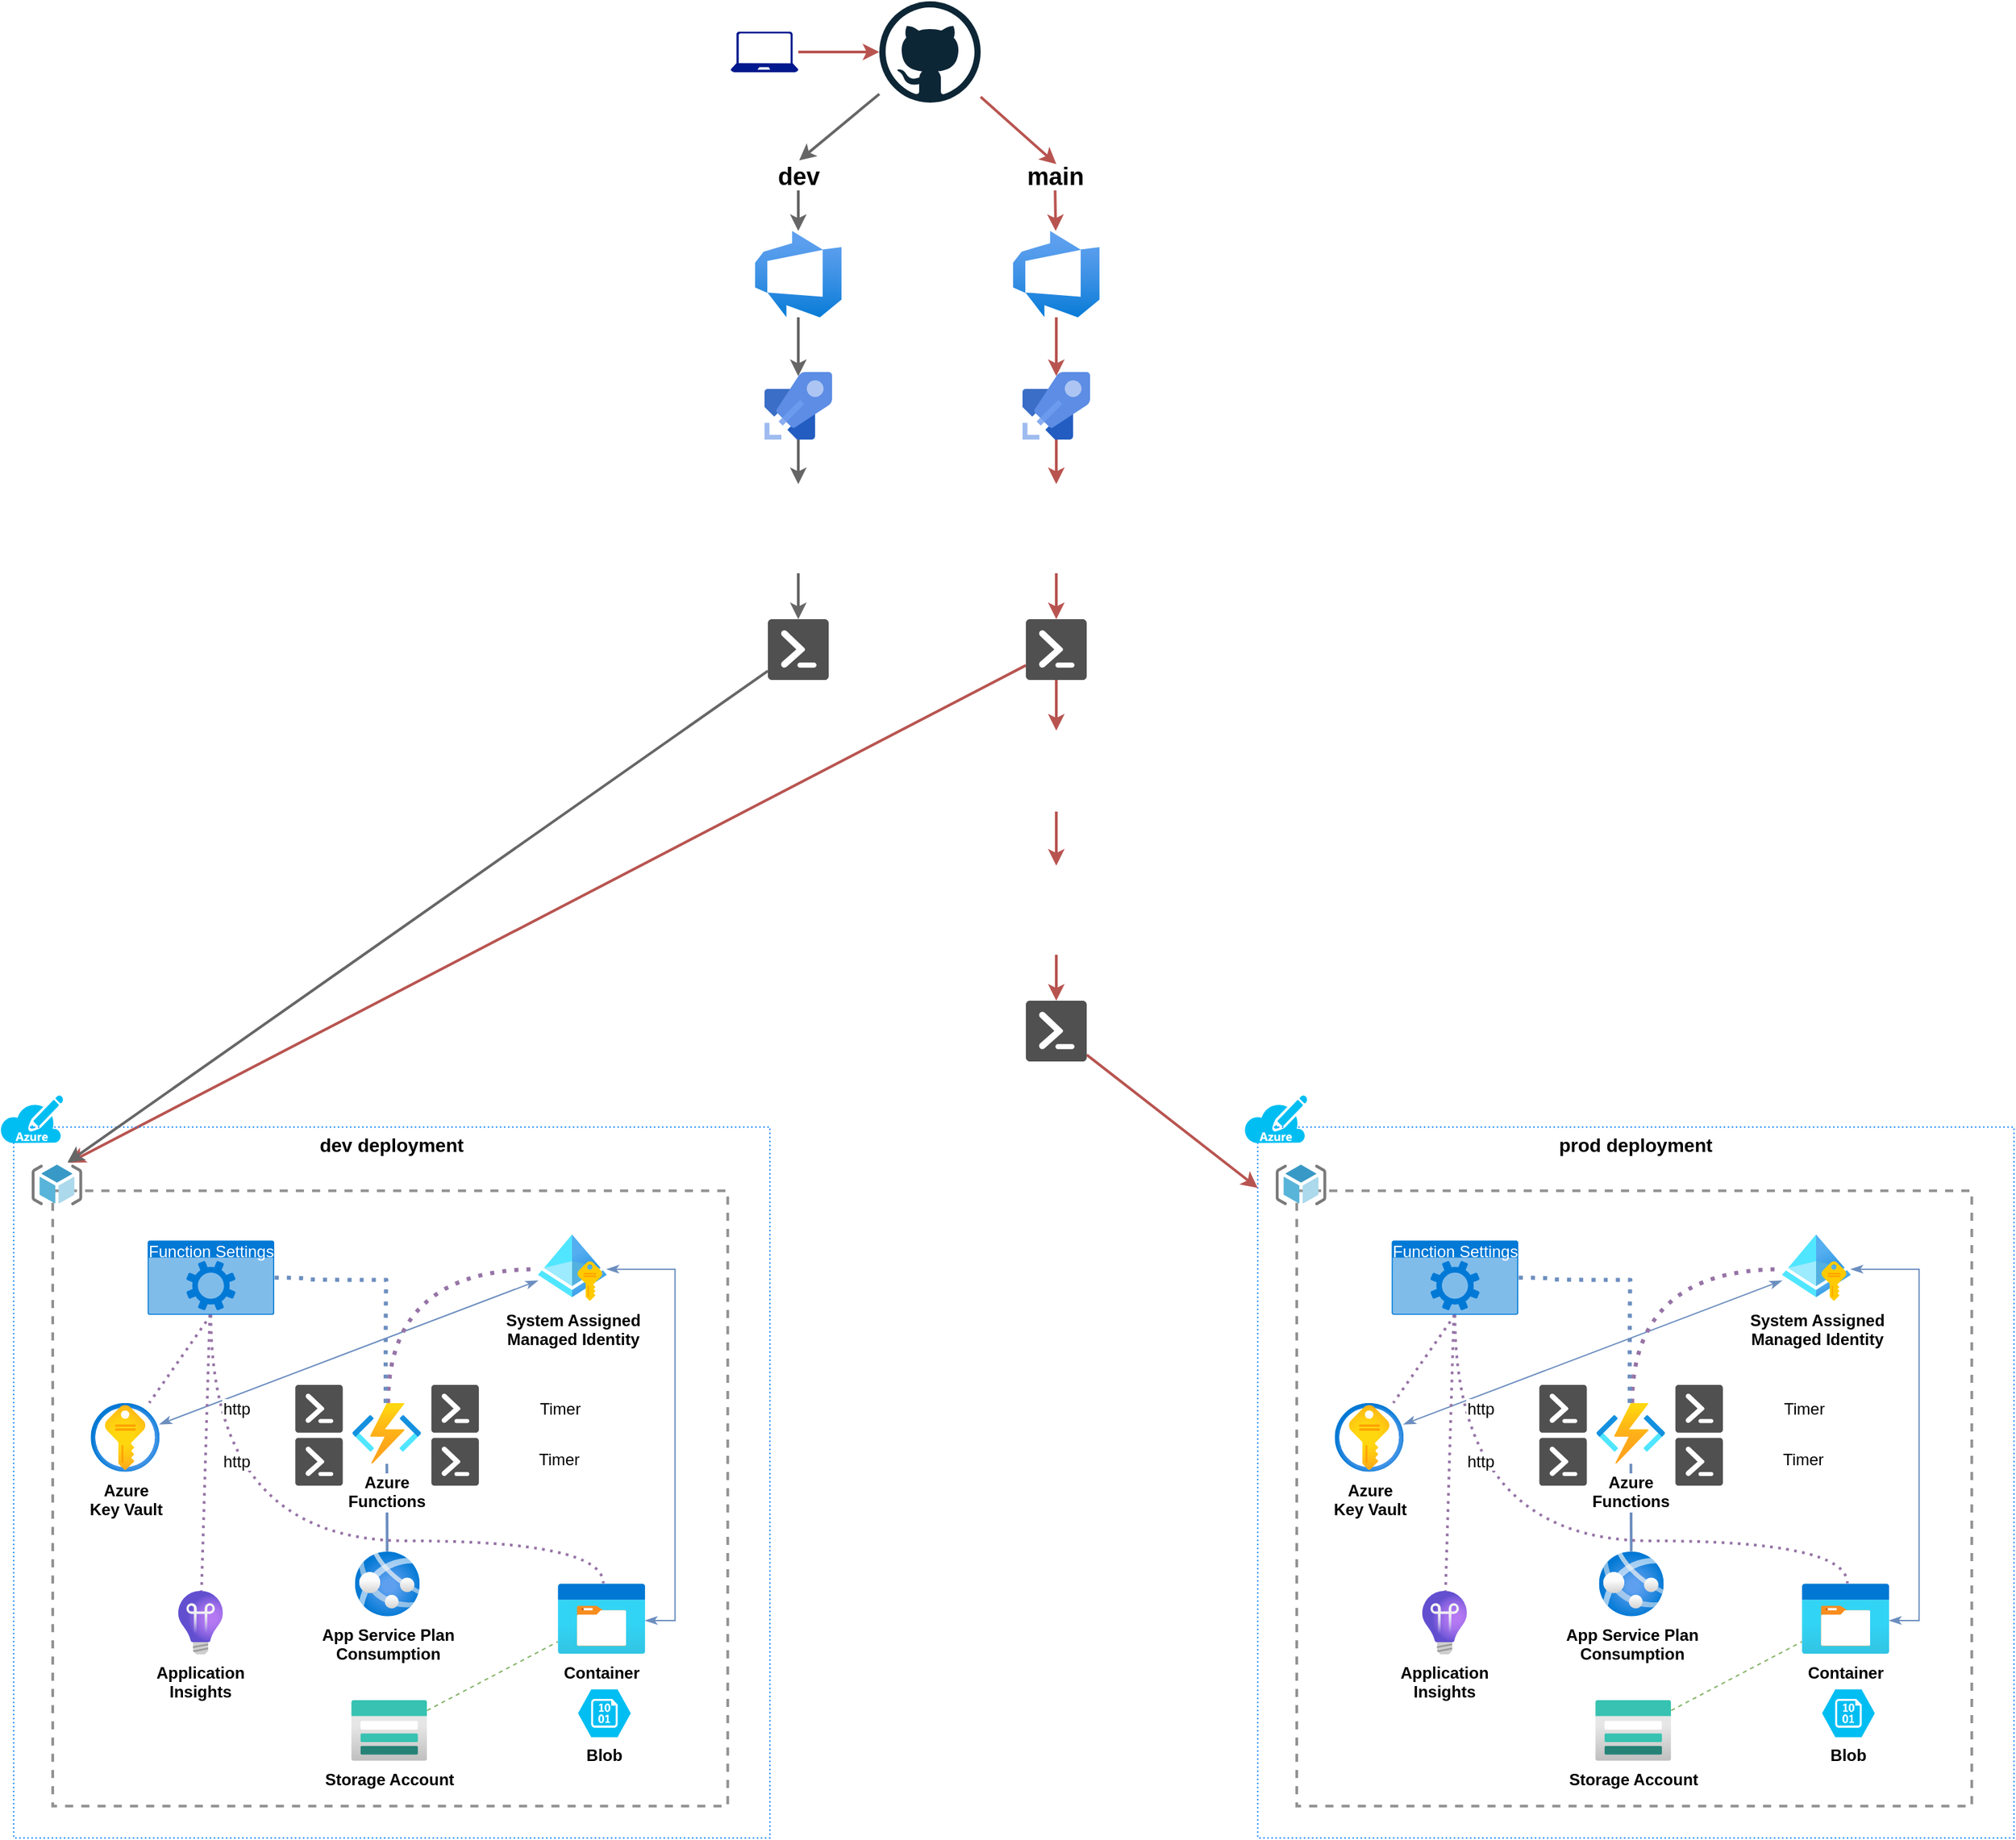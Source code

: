 <mxfile version="14.6.13" type="device"><diagram id="LKCEfBRiGaAHGFXSe2Ke" name="Page-1"><mxGraphModel dx="4200" dy="1670" grid="1" gridSize="10" guides="1" tooltips="1" connect="1" arrows="1" fold="1" page="1" pageScale="1" pageWidth="1100" pageHeight="850" math="0" shadow="0"><root><mxCell id="0"/><mxCell id="1" parent="0"/><mxCell id="ZPmYcvfiA_u7FBDZWpTV-30" style="edgeStyle=orthogonalEdgeStyle;rounded=0;orthogonalLoop=1;jettySize=auto;html=1;entryX=0.5;entryY=0.06;entryDx=0;entryDy=0;entryPerimeter=0;strokeWidth=2;fillColor=#f8cecc;strokeColor=#b85450;" edge="1" parent="1" source="ZPmYcvfiA_u7FBDZWpTV-31" target="ZPmYcvfiA_u7FBDZWpTV-37"><mxGeometry relative="1" as="geometry"/></mxCell><mxCell id="ZPmYcvfiA_u7FBDZWpTV-31" value="" style="aspect=fixed;html=1;points=[];align=center;image;fontSize=12;image=img/lib/azure2/devops/Azure_DevOps.svg;" vertex="1" parent="1"><mxGeometry x="619" y="210" width="64" height="64" as="geometry"/></mxCell><mxCell id="ZPmYcvfiA_u7FBDZWpTV-48" style="rounded=0;orthogonalLoop=1;jettySize=auto;html=1;entryX=0.517;entryY=0.028;entryDx=0;entryDy=0;entryPerimeter=0;strokeWidth=2;fillColor=#f8cecc;strokeColor=#b85450;" edge="1" parent="1" source="ZPmYcvfiA_u7FBDZWpTV-33" target="ZPmYcvfiA_u7FBDZWpTV-47"><mxGeometry relative="1" as="geometry"/></mxCell><mxCell id="ZPmYcvfiA_u7FBDZWpTV-49" style="rounded=0;orthogonalLoop=1;jettySize=auto;html=1;entryX=0.513;entryY=-0.11;entryDx=0;entryDy=0;entryPerimeter=0;strokeWidth=2;fillColor=#f5f5f5;strokeColor=#666666;" edge="1" parent="1" source="ZPmYcvfiA_u7FBDZWpTV-33" target="ZPmYcvfiA_u7FBDZWpTV-46"><mxGeometry relative="1" as="geometry"/></mxCell><mxCell id="ZPmYcvfiA_u7FBDZWpTV-33" value="" style="dashed=0;outlineConnect=0;html=1;align=center;labelPosition=center;verticalLabelPosition=bottom;verticalAlign=top;shape=mxgraph.weblogos.github" vertex="1" parent="1"><mxGeometry x="520" y="40" width="75" height="75" as="geometry"/></mxCell><mxCell id="ZPmYcvfiA_u7FBDZWpTV-34" style="edgeStyle=orthogonalEdgeStyle;rounded=0;orthogonalLoop=1;jettySize=auto;html=1;strokeWidth=2;fillColor=#f8cecc;strokeColor=#b85450;" edge="1" parent="1" source="ZPmYcvfiA_u7FBDZWpTV-35" target="ZPmYcvfiA_u7FBDZWpTV-33"><mxGeometry relative="1" as="geometry"/></mxCell><mxCell id="ZPmYcvfiA_u7FBDZWpTV-35" value="" style="aspect=fixed;pointerEvents=1;shadow=0;dashed=0;html=1;strokeColor=none;labelPosition=center;verticalLabelPosition=bottom;verticalAlign=top;align=center;fillColor=#00188D;shape=mxgraph.azure.laptop" vertex="1" parent="1"><mxGeometry x="410" y="62.5" width="50" height="30" as="geometry"/></mxCell><mxCell id="ZPmYcvfiA_u7FBDZWpTV-36" style="edgeStyle=orthogonalEdgeStyle;rounded=0;orthogonalLoop=1;jettySize=auto;html=1;entryX=0.5;entryY=0;entryDx=0;entryDy=0;strokeWidth=2;fillColor=#f8cecc;strokeColor=#b85450;" edge="1" parent="1" source="ZPmYcvfiA_u7FBDZWpTV-37" target="ZPmYcvfiA_u7FBDZWpTV-39"><mxGeometry relative="1" as="geometry"/></mxCell><mxCell id="ZPmYcvfiA_u7FBDZWpTV-37" value="" style="aspect=fixed;html=1;points=[];align=center;image;fontSize=12;image=img/lib/mscae/Azure_Pipelines.svg;" vertex="1" parent="1"><mxGeometry x="626" y="314.5" width="50" height="50" as="geometry"/></mxCell><mxCell id="ZPmYcvfiA_u7FBDZWpTV-38" style="edgeStyle=orthogonalEdgeStyle;rounded=0;orthogonalLoop=1;jettySize=auto;html=1;strokeWidth=2;fillColor=#f8cecc;strokeColor=#b85450;" edge="1" parent="1" source="ZPmYcvfiA_u7FBDZWpTV-39" target="ZPmYcvfiA_u7FBDZWpTV-42"><mxGeometry relative="1" as="geometry"/></mxCell><mxCell id="ZPmYcvfiA_u7FBDZWpTV-39" value="" style="shape=image;verticalLabelPosition=bottom;labelBackgroundColor=#ffffff;verticalAlign=top;aspect=fixed;imageAspect=0;image=https://woivre.com/assets/img/categories/bicep.png;" vertex="1" parent="1"><mxGeometry x="618" y="397.5" width="66" height="66" as="geometry"/></mxCell><mxCell id="ZPmYcvfiA_u7FBDZWpTV-40" value="" style="shape=image;verticalLabelPosition=bottom;labelBackgroundColor=#ffffff;verticalAlign=top;aspect=fixed;imageAspect=0;image=https://cd.foundation/wp-content/uploads/sites/78/2021/01/yaml.png;" vertex="1" parent="1"><mxGeometry x="684" y="309.5" width="60" height="60" as="geometry"/></mxCell><mxCell id="ZPmYcvfiA_u7FBDZWpTV-96" style="edgeStyle=none;rounded=0;orthogonalLoop=1;jettySize=auto;html=1;entryX=0.5;entryY=0;entryDx=0;entryDy=0;fontColor=#97D077;strokeWidth=2;fillColor=#f8cecc;strokeColor=#b85450;" edge="1" parent="1" source="ZPmYcvfiA_u7FBDZWpTV-42" target="ZPmYcvfiA_u7FBDZWpTV-95"><mxGeometry relative="1" as="geometry"/></mxCell><mxCell id="ZPmYcvfiA_u7FBDZWpTV-98" style="edgeStyle=none;rounded=0;orthogonalLoop=1;jettySize=auto;html=1;fontColor=#97D077;strokeWidth=2;fillColor=#f8cecc;strokeColor=#b85450;" edge="1" parent="1" source="ZPmYcvfiA_u7FBDZWpTV-42"><mxGeometry relative="1" as="geometry"><mxPoint x="-80" y="900" as="targetPoint"/></mxGeometry></mxCell><mxCell id="ZPmYcvfiA_u7FBDZWpTV-42" value="" style="pointerEvents=1;shadow=0;dashed=0;html=1;strokeColor=none;fillColor=#505050;labelPosition=center;verticalLabelPosition=bottom;verticalAlign=top;outlineConnect=0;align=center;shape=mxgraph.office.concepts.powershell;" vertex="1" parent="1"><mxGeometry x="628.5" y="497.5" width="45" height="45" as="geometry"/></mxCell><mxCell id="ZPmYcvfiA_u7FBDZWpTV-44" value="" style="group;fontStyle=1;fontSize=14;" vertex="1" connectable="0" parent="1"><mxGeometry x="-131" y="850" width="570" height="550" as="geometry"/></mxCell><mxCell id="ZPmYcvfiA_u7FBDZWpTV-1" value="" style="fontStyle=0;verticalAlign=top;align=center;spacingTop=-2;fillColor=none;rounded=0;whiteSpace=wrap;html=1;strokeColor=#919191;strokeWidth=2;dashed=1;container=1;collapsible=0;expand=0;recursiveResize=0;" vertex="1" parent="ZPmYcvfiA_u7FBDZWpTV-44"><mxGeometry x="39.041" y="70.714" width="499.726" height="455.714" as="geometry"/></mxCell><mxCell id="ZPmYcvfiA_u7FBDZWpTV-2" value="" style="aspect=fixed;html=1;points=[];align=center;image;fontSize=12;image=img/lib/mscae/ResourceGroup.svg;" vertex="1" parent="ZPmYcvfiA_u7FBDZWpTV-1"><mxGeometry x="-15.616" y="-19.25" width="37.483" height="29.986" as="geometry"/></mxCell><mxCell id="ZPmYcvfiA_u7FBDZWpTV-3" value="&lt;font size=&quot;1&quot;&gt;&lt;b style=&quot;font-size: 14px&quot;&gt;dev deployment&lt;/b&gt;&lt;/font&gt;" style="fontStyle=0;verticalAlign=top;align=center;spacingTop=-2;fillColor=none;rounded=0;whiteSpace=wrap;html=1;strokeWidth=1;container=1;collapsible=0;expand=0;recursiveResize=0;strokeColor=#007FFF;dashed=1;dashPattern=1 2;" vertex="1" parent="ZPmYcvfiA_u7FBDZWpTV-44"><mxGeometry x="10.151" y="23.571" width="559.849" height="526.429" as="geometry"/></mxCell><mxCell id="ZPmYcvfiA_u7FBDZWpTV-4" style="edgeStyle=none;rounded=0;orthogonalLoop=1;jettySize=auto;html=1;startArrow=none;startFill=0;endArrow=none;endFill=0;strokeWidth=1;dashed=1;fillColor=#d5e8d4;strokeColor=#82b366;" edge="1" parent="ZPmYcvfiA_u7FBDZWpTV-3" source="ZPmYcvfiA_u7FBDZWpTV-5" target="ZPmYcvfiA_u7FBDZWpTV-18"><mxGeometry relative="1" as="geometry"/></mxCell><mxCell id="ZPmYcvfiA_u7FBDZWpTV-5" value="&lt;b&gt;Storage Account&lt;/b&gt;" style="aspect=fixed;html=1;points=[];align=center;image;fontSize=12;image=img/lib/azure2/storage/Storage_Accounts.svg;" vertex="1" parent="ZPmYcvfiA_u7FBDZWpTV-3"><mxGeometry x="249.863" y="424.286" width="56.224" height="44.98" as="geometry"/></mxCell><mxCell id="ZPmYcvfiA_u7FBDZWpTV-6" style="rounded=0;orthogonalLoop=1;jettySize=auto;html=1;startArrow=classicThin;startFill=1;endArrow=classicThin;endFill=1;strokeWidth=1;fillColor=#dae8fc;strokeColor=#6c8ebf;" edge="1" parent="ZPmYcvfiA_u7FBDZWpTV-3" source="ZPmYcvfiA_u7FBDZWpTV-8" target="ZPmYcvfiA_u7FBDZWpTV-12"><mxGeometry relative="1" as="geometry"/></mxCell><mxCell id="ZPmYcvfiA_u7FBDZWpTV-7" style="edgeStyle=orthogonalEdgeStyle;rounded=0;orthogonalLoop=1;jettySize=auto;html=1;startArrow=classicThin;startFill=1;endArrow=classicThin;endFill=1;strokeWidth=1;fillColor=#dae8fc;strokeColor=#6c8ebf;" edge="1" parent="ZPmYcvfiA_u7FBDZWpTV-3" source="ZPmYcvfiA_u7FBDZWpTV-8" target="ZPmYcvfiA_u7FBDZWpTV-18"><mxGeometry relative="1" as="geometry"><Array as="points"><mxPoint x="489.575" y="105.286"/><mxPoint x="489.575" y="365.357"/></Array></mxGeometry></mxCell><mxCell id="ZPmYcvfiA_u7FBDZWpTV-8" value="&lt;div&gt;&lt;b&gt;System Assigned&lt;/b&gt;&lt;/div&gt;&lt;div&gt;&lt;b&gt;Managed Identity&lt;br&gt;&lt;/b&gt;&lt;/div&gt;" style="aspect=fixed;html=1;points=[];align=center;image;fontSize=12;image=img/lib/azure2/identity/Managed_Identities.svg;" vertex="1" parent="ZPmYcvfiA_u7FBDZWpTV-3"><mxGeometry x="388.068" y="78.571" width="50.977" height="50.977" as="geometry"/></mxCell><mxCell id="ZPmYcvfiA_u7FBDZWpTV-9" style="rounded=0;orthogonalLoop=1;jettySize=auto;html=1;startArrow=none;startFill=0;endArrow=none;endFill=0;strokeWidth=2;fillColor=#dae8fc;strokeColor=#6c8ebf;" edge="1" parent="ZPmYcvfiA_u7FBDZWpTV-3" source="ZPmYcvfiA_u7FBDZWpTV-10" target="ZPmYcvfiA_u7FBDZWpTV-11"><mxGeometry relative="1" as="geometry"/></mxCell><mxCell id="ZPmYcvfiA_u7FBDZWpTV-10" value="&lt;b&gt;App Service Plan&lt;br&gt;Consumption&lt;/b&gt;" style="aspect=fixed;html=1;points=[];align=center;image;fontSize=12;image=img/lib/azure2/compute/App_Services.svg;" vertex="1" parent="ZPmYcvfiA_u7FBDZWpTV-3"><mxGeometry x="252.596" y="314.286" width="47.978" height="47.978" as="geometry"/></mxCell><mxCell id="ZPmYcvfiA_u7FBDZWpTV-11" value="&lt;div&gt;&lt;b&gt;Azure&lt;/b&gt;&lt;/div&gt;&lt;div&gt;&lt;b&gt;Functions&lt;br&gt;&lt;/b&gt;&lt;/div&gt;" style="aspect=fixed;html=1;points=[];align=center;image;fontSize=12;image=img/lib/azure2/compute/Function_Apps.svg;" vertex="1" parent="ZPmYcvfiA_u7FBDZWpTV-3"><mxGeometry x="250.644" y="204.286" width="50.977" height="44.98" as="geometry"/></mxCell><mxCell id="ZPmYcvfiA_u7FBDZWpTV-12" value="&lt;div&gt;&lt;b&gt;Azure&lt;/b&gt;&lt;/div&gt;&lt;div&gt;&lt;b&gt;Key Vault&lt;br&gt;&lt;/b&gt;&lt;/div&gt;" style="aspect=fixed;html=1;points=[];align=center;image;fontSize=12;image=img/lib/azure2/security/Key_Vaults.svg;" vertex="1" parent="ZPmYcvfiA_u7FBDZWpTV-3"><mxGeometry x="57" y="204.286" width="50.977" height="50.977" as="geometry"/></mxCell><mxCell id="ZPmYcvfiA_u7FBDZWpTV-13" value="&lt;div&gt;&lt;b&gt;Application&lt;/b&gt;&lt;/div&gt;&lt;div&gt;&lt;b&gt;Insights&lt;/b&gt;&lt;/div&gt;" style="aspect=fixed;html=1;points=[];align=center;image;fontSize=12;image=img/lib/azure2/devops/Application_Insights.svg;" vertex="1" parent="ZPmYcvfiA_u7FBDZWpTV-3"><mxGeometry x="121.808" y="343.357" width="32.985" height="47.229" as="geometry"/></mxCell><mxCell id="ZPmYcvfiA_u7FBDZWpTV-14" style="rounded=0;orthogonalLoop=1;jettySize=auto;html=1;startArrow=none;startFill=0;endArrow=none;endFill=0;strokeWidth=2;fillColor=#e1d5e7;strokeColor=#9673a6;dashed=1;dashPattern=1 2;exitX=0.5;exitY=1;exitDx=0;exitDy=0;exitPerimeter=0;" edge="1" parent="ZPmYcvfiA_u7FBDZWpTV-3" source="ZPmYcvfiA_u7FBDZWpTV-17" target="ZPmYcvfiA_u7FBDZWpTV-12"><mxGeometry relative="1" as="geometry"/></mxCell><mxCell id="ZPmYcvfiA_u7FBDZWpTV-15" style="edgeStyle=none;rounded=0;orthogonalLoop=1;jettySize=auto;html=1;startArrow=none;startFill=0;endArrow=none;endFill=0;strokeWidth=2;fillColor=#e1d5e7;strokeColor=#9673a6;dashed=1;dashPattern=1 2;" edge="1" parent="ZPmYcvfiA_u7FBDZWpTV-3" source="ZPmYcvfiA_u7FBDZWpTV-17" target="ZPmYcvfiA_u7FBDZWpTV-13"><mxGeometry relative="1" as="geometry"/></mxCell><mxCell id="ZPmYcvfiA_u7FBDZWpTV-16" style="edgeStyle=orthogonalEdgeStyle;rounded=0;orthogonalLoop=1;jettySize=auto;html=1;dashed=1;dashPattern=1 2;startArrow=none;startFill=0;endArrow=none;endFill=0;strokeWidth=2;curved=1;fillColor=#e1d5e7;strokeColor=#9673a6;" edge="1" parent="ZPmYcvfiA_u7FBDZWpTV-3" source="ZPmYcvfiA_u7FBDZWpTV-17" target="ZPmYcvfiA_u7FBDZWpTV-18"><mxGeometry relative="1" as="geometry"><Array as="points"><mxPoint x="146.014" y="306.429"/><mxPoint x="436.479" y="306.429"/></Array></mxGeometry></mxCell><mxCell id="ZPmYcvfiA_u7FBDZWpTV-17" value="Function Settings" style="html=1;strokeColor=none;fillColor=#0079D6;labelPosition=center;verticalLabelPosition=middle;verticalAlign=top;align=center;fontSize=12;outlineConnect=0;spacingTop=-6;fontColor=#FFFFFF;shape=mxgraph.sitemap.settings;dashed=1;dashPattern=1 2;" vertex="1" parent="ZPmYcvfiA_u7FBDZWpTV-3"><mxGeometry x="99.164" y="84.071" width="93.699" height="55.0" as="geometry"/></mxCell><mxCell id="ZPmYcvfiA_u7FBDZWpTV-18" value="&lt;div&gt;&lt;b&gt;Container&lt;/b&gt;&lt;/div&gt;" style="aspect=fixed;html=1;points=[];align=center;image;fontSize=12;image=img/lib/azure2/general/Storage_Container.svg;" vertex="1" parent="ZPmYcvfiA_u7FBDZWpTV-3"><mxGeometry x="402.904" y="337.857" width="64.583" height="52.476" as="geometry"/></mxCell><mxCell id="ZPmYcvfiA_u7FBDZWpTV-19" value="" style="pointerEvents=1;shadow=0;dashed=0;html=1;strokeColor=none;fillColor=#505050;labelPosition=center;verticalLabelPosition=bottom;verticalAlign=top;outlineConnect=0;align=center;shape=mxgraph.office.concepts.powershell;" vertex="1" parent="ZPmYcvfiA_u7FBDZWpTV-3"><mxGeometry x="309.205" y="230.214" width="35.137" height="35.357" as="geometry"/></mxCell><mxCell id="ZPmYcvfiA_u7FBDZWpTV-20" value="" style="pointerEvents=1;shadow=0;dashed=0;html=1;strokeColor=none;fillColor=#505050;labelPosition=center;verticalLabelPosition=bottom;verticalAlign=top;outlineConnect=0;align=center;shape=mxgraph.office.concepts.powershell;" vertex="1" parent="ZPmYcvfiA_u7FBDZWpTV-3"><mxGeometry x="309.205" y="190.929" width="35.137" height="35.357" as="geometry"/></mxCell><mxCell id="ZPmYcvfiA_u7FBDZWpTV-21" value="" style="pointerEvents=1;shadow=0;dashed=0;html=1;strokeColor=none;fillColor=#505050;labelPosition=center;verticalLabelPosition=bottom;verticalAlign=top;outlineConnect=0;align=center;shape=mxgraph.office.concepts.powershell;" vertex="1" parent="ZPmYcvfiA_u7FBDZWpTV-3"><mxGeometry x="208.479" y="190.929" width="35.137" height="35.357" as="geometry"/></mxCell><mxCell id="ZPmYcvfiA_u7FBDZWpTV-22" value="" style="pointerEvents=1;shadow=0;dashed=0;html=1;strokeColor=none;fillColor=#505050;labelPosition=center;verticalLabelPosition=bottom;verticalAlign=top;outlineConnect=0;align=center;shape=mxgraph.office.concepts.powershell;" vertex="1" parent="ZPmYcvfiA_u7FBDZWpTV-3"><mxGeometry x="208.479" y="230.214" width="35.137" height="35.357" as="geometry"/></mxCell><mxCell id="ZPmYcvfiA_u7FBDZWpTV-23" value="http" style="shape=image;verticalLabelPosition=middle;labelBackgroundColor=#ffffff;verticalAlign=middle;aspect=fixed;imageAspect=0;image=https://gfsitev4prodstorage.blob.core.windows.net/media/2020/09/Azure_Functions.png;labelPosition=left;align=right;" vertex="1" parent="ZPmYcvfiA_u7FBDZWpTV-3"><mxGeometry x="177.247" y="196.429" width="22.865" height="22.865" as="geometry"/></mxCell><mxCell id="ZPmYcvfiA_u7FBDZWpTV-24" style="edgeStyle=orthogonalEdgeStyle;rounded=0;orthogonalLoop=1;jettySize=auto;html=1;strokeWidth=3;curved=1;fillColor=#e1d5e7;strokeColor=#9673a6;dashed=1;endArrow=none;endFill=0;startArrow=none;startFill=0;dashPattern=1 2;" edge="1" parent="ZPmYcvfiA_u7FBDZWpTV-3" source="ZPmYcvfiA_u7FBDZWpTV-11" target="ZPmYcvfiA_u7FBDZWpTV-8"><mxGeometry relative="1" as="geometry"><Array as="points"><mxPoint x="277.192" y="105.286"/></Array></mxGeometry></mxCell><mxCell id="ZPmYcvfiA_u7FBDZWpTV-25" style="edgeStyle=orthogonalEdgeStyle;rounded=0;orthogonalLoop=1;jettySize=auto;html=1;strokeWidth=3;curved=1;fillColor=#dae8fc;strokeColor=#6c8ebf;dashed=1;endArrow=none;endFill=0;startArrow=none;startFill=0;dashPattern=1 2;exitX=0.485;exitY=0;exitDx=0;exitDy=0;exitPerimeter=0;entryX=1;entryY=0.5;entryDx=0;entryDy=0;entryPerimeter=0;" edge="1" parent="ZPmYcvfiA_u7FBDZWpTV-3" source="ZPmYcvfiA_u7FBDZWpTV-11" target="ZPmYcvfiA_u7FBDZWpTV-17"><mxGeometry relative="1" as="geometry"><mxPoint x="285" y="212.143" as="sourcePoint"/><mxPoint x="395.877" y="113.143" as="targetPoint"/><Array as="points"><mxPoint x="276.411" y="113.143"/><mxPoint x="216.288" y="113.143"/><mxPoint x="216.288" y="113.929"/></Array></mxGeometry></mxCell><mxCell id="ZPmYcvfiA_u7FBDZWpTV-26" value="Timer" style="shape=image;verticalLabelPosition=middle;labelBackgroundColor=#ffffff;verticalAlign=middle;aspect=fixed;imageAspect=0;image=https://docs.microsoft.com/en-us/learn/achievements/execute-azure-function-with-triggers.svg;labelPosition=right;align=left;" vertex="1" parent="ZPmYcvfiA_u7FBDZWpTV-3"><mxGeometry x="356.836" y="192.5" width="30.736" height="30.736" as="geometry"/></mxCell><mxCell id="ZPmYcvfiA_u7FBDZWpTV-27" value="Timer" style="shape=image;verticalLabelPosition=middle;labelBackgroundColor=#ffffff;verticalAlign=middle;aspect=fixed;imageAspect=0;image=https://docs.microsoft.com/en-us/learn/achievements/execute-azure-function-with-triggers.svg;labelPosition=right;align=left;" vertex="1" parent="ZPmYcvfiA_u7FBDZWpTV-3"><mxGeometry x="356.055" y="230.214" width="30.736" height="30.736" as="geometry"/></mxCell><mxCell id="ZPmYcvfiA_u7FBDZWpTV-28" value="&lt;b&gt;Blob&lt;/b&gt;" style="verticalLabelPosition=bottom;html=1;verticalAlign=top;align=center;strokeColor=none;fillColor=#00BEF2;shape=mxgraph.azure.storage_blob;" vertex="1" parent="ZPmYcvfiA_u7FBDZWpTV-44"><mxGeometry x="427.945" y="440.0" width="39.041" height="35.357" as="geometry"/></mxCell><mxCell id="ZPmYcvfiA_u7FBDZWpTV-29" value="" style="verticalLabelPosition=bottom;html=1;verticalAlign=top;align=center;strokeColor=none;fillColor=#00BEF2;shape=mxgraph.azure.azure_subscription;" vertex="1" parent="ZPmYcvfiA_u7FBDZWpTV-44"><mxGeometry width="46.849" height="35.357" as="geometry"/></mxCell><mxCell id="ZPmYcvfiA_u7FBDZWpTV-43" value="http" style="shape=image;verticalLabelPosition=middle;labelBackgroundColor=#ffffff;verticalAlign=middle;aspect=fixed;imageAspect=0;image=https://gfsitev4prodstorage.blob.core.windows.net/media/2020/09/Azure_Functions.png;labelPosition=left;align=right;" vertex="1" parent="ZPmYcvfiA_u7FBDZWpTV-44"><mxGeometry x="187.397" y="259.286" width="22.865" height="22.865" as="geometry"/></mxCell><mxCell id="ZPmYcvfiA_u7FBDZWpTV-59" style="edgeStyle=none;rounded=0;orthogonalLoop=1;jettySize=auto;html=1;strokeWidth=2;fillColor=#f5f5f5;strokeColor=#666666;" edge="1" parent="1" source="ZPmYcvfiA_u7FBDZWpTV-46" target="ZPmYcvfiA_u7FBDZWpTV-51"><mxGeometry relative="1" as="geometry"/></mxCell><mxCell id="ZPmYcvfiA_u7FBDZWpTV-46" value="&lt;font size=&quot;1&quot;&gt;&lt;b style=&quot;font-size: 18px&quot;&gt;dev&lt;/b&gt;&lt;/font&gt;" style="text;html=1;align=center;verticalAlign=middle;resizable=0;points=[];autosize=1;strokeColor=none;" vertex="1" parent="1"><mxGeometry x="435" y="160" width="50" height="20" as="geometry"/></mxCell><mxCell id="ZPmYcvfiA_u7FBDZWpTV-100" style="edgeStyle=none;rounded=0;orthogonalLoop=1;jettySize=auto;html=1;fontColor=#97D077;strokeWidth=2;fillColor=#f8cecc;strokeColor=#b85450;" edge="1" parent="1" source="ZPmYcvfiA_u7FBDZWpTV-47" target="ZPmYcvfiA_u7FBDZWpTV-31"><mxGeometry relative="1" as="geometry"/></mxCell><mxCell id="ZPmYcvfiA_u7FBDZWpTV-47" value="&lt;font size=&quot;1&quot;&gt;&lt;b style=&quot;font-size: 18px&quot;&gt;main&lt;/b&gt;&lt;/font&gt;" style="text;html=1;align=center;verticalAlign=middle;resizable=0;points=[];autosize=1;strokeColor=none;" vertex="1" parent="1"><mxGeometry x="620" y="160" width="60" height="20" as="geometry"/></mxCell><mxCell id="ZPmYcvfiA_u7FBDZWpTV-50" style="edgeStyle=orthogonalEdgeStyle;rounded=0;orthogonalLoop=1;jettySize=auto;html=1;entryX=0.5;entryY=0.06;entryDx=0;entryDy=0;entryPerimeter=0;strokeWidth=2;fillColor=#f5f5f5;strokeColor=#666666;" edge="1" parent="1" source="ZPmYcvfiA_u7FBDZWpTV-51" target="ZPmYcvfiA_u7FBDZWpTV-53"><mxGeometry relative="1" as="geometry"/></mxCell><mxCell id="ZPmYcvfiA_u7FBDZWpTV-51" value="" style="aspect=fixed;html=1;points=[];align=center;image;fontSize=12;image=img/lib/azure2/devops/Azure_DevOps.svg;" vertex="1" parent="1"><mxGeometry x="428" y="210" width="64" height="64" as="geometry"/></mxCell><mxCell id="ZPmYcvfiA_u7FBDZWpTV-52" style="edgeStyle=orthogonalEdgeStyle;rounded=0;orthogonalLoop=1;jettySize=auto;html=1;entryX=0.5;entryY=0;entryDx=0;entryDy=0;strokeWidth=2;fillColor=#f5f5f5;strokeColor=#666666;" edge="1" parent="1" source="ZPmYcvfiA_u7FBDZWpTV-53" target="ZPmYcvfiA_u7FBDZWpTV-55"><mxGeometry relative="1" as="geometry"/></mxCell><mxCell id="ZPmYcvfiA_u7FBDZWpTV-53" value="" style="aspect=fixed;html=1;points=[];align=center;image;fontSize=12;image=img/lib/mscae/Azure_Pipelines.svg;" vertex="1" parent="1"><mxGeometry x="435" y="314.5" width="50" height="50" as="geometry"/></mxCell><mxCell id="ZPmYcvfiA_u7FBDZWpTV-54" style="edgeStyle=orthogonalEdgeStyle;rounded=0;orthogonalLoop=1;jettySize=auto;html=1;strokeWidth=2;fillColor=#f5f5f5;strokeColor=#666666;" edge="1" parent="1" source="ZPmYcvfiA_u7FBDZWpTV-55" target="ZPmYcvfiA_u7FBDZWpTV-57"><mxGeometry relative="1" as="geometry"/></mxCell><mxCell id="ZPmYcvfiA_u7FBDZWpTV-55" value="" style="shape=image;verticalLabelPosition=bottom;labelBackgroundColor=#ffffff;verticalAlign=top;aspect=fixed;imageAspect=0;image=https://woivre.com/assets/img/categories/bicep.png;" vertex="1" parent="1"><mxGeometry x="427" y="397.5" width="66" height="66" as="geometry"/></mxCell><mxCell id="ZPmYcvfiA_u7FBDZWpTV-56" value="" style="shape=image;verticalLabelPosition=bottom;labelBackgroundColor=#ffffff;verticalAlign=top;aspect=fixed;imageAspect=0;image=https://cd.foundation/wp-content/uploads/sites/78/2021/01/yaml.png;" vertex="1" parent="1"><mxGeometry x="493" y="309.5" width="60" height="60" as="geometry"/></mxCell><mxCell id="ZPmYcvfiA_u7FBDZWpTV-58" style="edgeStyle=none;rounded=0;orthogonalLoop=1;jettySize=auto;html=1;entryX=0.071;entryY=0.05;entryDx=0;entryDy=0;entryPerimeter=0;strokeWidth=2;fillColor=#f5f5f5;strokeColor=#666666;" edge="1" parent="1" source="ZPmYcvfiA_u7FBDZWpTV-57" target="ZPmYcvfiA_u7FBDZWpTV-3"><mxGeometry relative="1" as="geometry"/></mxCell><mxCell id="ZPmYcvfiA_u7FBDZWpTV-57" value="" style="pointerEvents=1;shadow=0;dashed=0;html=1;strokeColor=none;fillColor=#505050;labelPosition=center;verticalLabelPosition=bottom;verticalAlign=top;outlineConnect=0;align=center;shape=mxgraph.office.concepts.powershell;" vertex="1" parent="1"><mxGeometry x="437.5" y="497.5" width="45" height="45" as="geometry"/></mxCell><mxCell id="ZPmYcvfiA_u7FBDZWpTV-60" value="" style="group" vertex="1" connectable="0" parent="1"><mxGeometry x="790" y="850" width="570" height="550" as="geometry"/></mxCell><mxCell id="ZPmYcvfiA_u7FBDZWpTV-61" value="" style="fontStyle=0;verticalAlign=top;align=center;spacingTop=-2;fillColor=none;rounded=0;whiteSpace=wrap;html=1;strokeColor=#919191;strokeWidth=2;dashed=1;container=1;collapsible=0;expand=0;recursiveResize=0;" vertex="1" parent="ZPmYcvfiA_u7FBDZWpTV-60"><mxGeometry x="39.041" y="70.714" width="499.726" height="455.714" as="geometry"/></mxCell><mxCell id="ZPmYcvfiA_u7FBDZWpTV-62" value="" style="aspect=fixed;html=1;points=[];align=center;image;fontSize=12;image=img/lib/mscae/ResourceGroup.svg;" vertex="1" parent="ZPmYcvfiA_u7FBDZWpTV-61"><mxGeometry x="-15.616" y="-19.25" width="37.483" height="29.986" as="geometry"/></mxCell><mxCell id="ZPmYcvfiA_u7FBDZWpTV-63" value="&lt;font size=&quot;1&quot;&gt;&lt;b style=&quot;font-size: 14px&quot;&gt;prod deployment&lt;/b&gt;&lt;/font&gt;" style="fontStyle=0;verticalAlign=top;align=center;spacingTop=-2;fillColor=none;rounded=0;whiteSpace=wrap;html=1;strokeWidth=1;container=1;collapsible=0;expand=0;recursiveResize=0;strokeColor=#007FFF;dashed=1;dashPattern=1 2;" vertex="1" parent="ZPmYcvfiA_u7FBDZWpTV-60"><mxGeometry x="10.151" y="23.571" width="559.849" height="526.429" as="geometry"/></mxCell><mxCell id="ZPmYcvfiA_u7FBDZWpTV-64" style="edgeStyle=none;rounded=0;orthogonalLoop=1;jettySize=auto;html=1;startArrow=none;startFill=0;endArrow=none;endFill=0;strokeWidth=1;dashed=1;fillColor=#d5e8d4;strokeColor=#82b366;" edge="1" parent="ZPmYcvfiA_u7FBDZWpTV-63" source="ZPmYcvfiA_u7FBDZWpTV-65" target="ZPmYcvfiA_u7FBDZWpTV-78"><mxGeometry relative="1" as="geometry"/></mxCell><mxCell id="ZPmYcvfiA_u7FBDZWpTV-65" value="&lt;b&gt;Storage Account&lt;/b&gt;" style="aspect=fixed;html=1;points=[];align=center;image;fontSize=12;image=img/lib/azure2/storage/Storage_Accounts.svg;" vertex="1" parent="ZPmYcvfiA_u7FBDZWpTV-63"><mxGeometry x="249.863" y="424.286" width="56.224" height="44.98" as="geometry"/></mxCell><mxCell id="ZPmYcvfiA_u7FBDZWpTV-66" style="rounded=0;orthogonalLoop=1;jettySize=auto;html=1;startArrow=classicThin;startFill=1;endArrow=classicThin;endFill=1;strokeWidth=1;fillColor=#dae8fc;strokeColor=#6c8ebf;" edge="1" parent="ZPmYcvfiA_u7FBDZWpTV-63" source="ZPmYcvfiA_u7FBDZWpTV-68" target="ZPmYcvfiA_u7FBDZWpTV-72"><mxGeometry relative="1" as="geometry"/></mxCell><mxCell id="ZPmYcvfiA_u7FBDZWpTV-67" style="edgeStyle=orthogonalEdgeStyle;rounded=0;orthogonalLoop=1;jettySize=auto;html=1;startArrow=classicThin;startFill=1;endArrow=classicThin;endFill=1;strokeWidth=1;fillColor=#dae8fc;strokeColor=#6c8ebf;" edge="1" parent="ZPmYcvfiA_u7FBDZWpTV-63" source="ZPmYcvfiA_u7FBDZWpTV-68" target="ZPmYcvfiA_u7FBDZWpTV-78"><mxGeometry relative="1" as="geometry"><Array as="points"><mxPoint x="489.575" y="105.286"/><mxPoint x="489.575" y="365.357"/></Array></mxGeometry></mxCell><mxCell id="ZPmYcvfiA_u7FBDZWpTV-68" value="&lt;div&gt;&lt;b&gt;System Assigned&lt;/b&gt;&lt;/div&gt;&lt;div&gt;&lt;b&gt;Managed Identity&lt;br&gt;&lt;/b&gt;&lt;/div&gt;" style="aspect=fixed;html=1;points=[];align=center;image;fontSize=12;image=img/lib/azure2/identity/Managed_Identities.svg;" vertex="1" parent="ZPmYcvfiA_u7FBDZWpTV-63"><mxGeometry x="388.068" y="78.571" width="50.977" height="50.977" as="geometry"/></mxCell><mxCell id="ZPmYcvfiA_u7FBDZWpTV-69" style="rounded=0;orthogonalLoop=1;jettySize=auto;html=1;startArrow=none;startFill=0;endArrow=none;endFill=0;strokeWidth=2;fillColor=#dae8fc;strokeColor=#6c8ebf;" edge="1" parent="ZPmYcvfiA_u7FBDZWpTV-63" source="ZPmYcvfiA_u7FBDZWpTV-70" target="ZPmYcvfiA_u7FBDZWpTV-71"><mxGeometry relative="1" as="geometry"/></mxCell><mxCell id="ZPmYcvfiA_u7FBDZWpTV-70" value="&lt;b&gt;App Service Plan&lt;br&gt;Consumption&lt;/b&gt;" style="aspect=fixed;html=1;points=[];align=center;image;fontSize=12;image=img/lib/azure2/compute/App_Services.svg;" vertex="1" parent="ZPmYcvfiA_u7FBDZWpTV-63"><mxGeometry x="252.596" y="314.286" width="47.978" height="47.978" as="geometry"/></mxCell><mxCell id="ZPmYcvfiA_u7FBDZWpTV-71" value="&lt;div&gt;&lt;b&gt;Azure&lt;/b&gt;&lt;/div&gt;&lt;div&gt;&lt;b&gt;Functions&lt;br&gt;&lt;/b&gt;&lt;/div&gt;" style="aspect=fixed;html=1;points=[];align=center;image;fontSize=12;image=img/lib/azure2/compute/Function_Apps.svg;" vertex="1" parent="ZPmYcvfiA_u7FBDZWpTV-63"><mxGeometry x="250.644" y="204.286" width="50.977" height="44.98" as="geometry"/></mxCell><mxCell id="ZPmYcvfiA_u7FBDZWpTV-72" value="&lt;div&gt;&lt;b&gt;Azure&lt;/b&gt;&lt;/div&gt;&lt;div&gt;&lt;b&gt;Key Vault&lt;br&gt;&lt;/b&gt;&lt;/div&gt;" style="aspect=fixed;html=1;points=[];align=center;image;fontSize=12;image=img/lib/azure2/security/Key_Vaults.svg;" vertex="1" parent="ZPmYcvfiA_u7FBDZWpTV-63"><mxGeometry x="57" y="204.286" width="50.977" height="50.977" as="geometry"/></mxCell><mxCell id="ZPmYcvfiA_u7FBDZWpTV-73" value="&lt;div&gt;&lt;b&gt;Application&lt;/b&gt;&lt;/div&gt;&lt;div&gt;&lt;b&gt;Insights&lt;/b&gt;&lt;/div&gt;" style="aspect=fixed;html=1;points=[];align=center;image;fontSize=12;image=img/lib/azure2/devops/Application_Insights.svg;" vertex="1" parent="ZPmYcvfiA_u7FBDZWpTV-63"><mxGeometry x="121.808" y="343.357" width="32.985" height="47.229" as="geometry"/></mxCell><mxCell id="ZPmYcvfiA_u7FBDZWpTV-74" style="rounded=0;orthogonalLoop=1;jettySize=auto;html=1;startArrow=none;startFill=0;endArrow=none;endFill=0;strokeWidth=2;fillColor=#e1d5e7;strokeColor=#9673a6;dashed=1;dashPattern=1 2;exitX=0.5;exitY=1;exitDx=0;exitDy=0;exitPerimeter=0;" edge="1" parent="ZPmYcvfiA_u7FBDZWpTV-63" source="ZPmYcvfiA_u7FBDZWpTV-77" target="ZPmYcvfiA_u7FBDZWpTV-72"><mxGeometry relative="1" as="geometry"/></mxCell><mxCell id="ZPmYcvfiA_u7FBDZWpTV-75" style="edgeStyle=none;rounded=0;orthogonalLoop=1;jettySize=auto;html=1;startArrow=none;startFill=0;endArrow=none;endFill=0;strokeWidth=2;fillColor=#e1d5e7;strokeColor=#9673a6;dashed=1;dashPattern=1 2;" edge="1" parent="ZPmYcvfiA_u7FBDZWpTV-63" source="ZPmYcvfiA_u7FBDZWpTV-77" target="ZPmYcvfiA_u7FBDZWpTV-73"><mxGeometry relative="1" as="geometry"/></mxCell><mxCell id="ZPmYcvfiA_u7FBDZWpTV-76" style="edgeStyle=orthogonalEdgeStyle;rounded=0;orthogonalLoop=1;jettySize=auto;html=1;dashed=1;dashPattern=1 2;startArrow=none;startFill=0;endArrow=none;endFill=0;strokeWidth=2;curved=1;fillColor=#e1d5e7;strokeColor=#9673a6;" edge="1" parent="ZPmYcvfiA_u7FBDZWpTV-63" source="ZPmYcvfiA_u7FBDZWpTV-77" target="ZPmYcvfiA_u7FBDZWpTV-78"><mxGeometry relative="1" as="geometry"><Array as="points"><mxPoint x="146.014" y="306.429"/><mxPoint x="436.479" y="306.429"/></Array></mxGeometry></mxCell><mxCell id="ZPmYcvfiA_u7FBDZWpTV-77" value="Function Settings" style="html=1;strokeColor=none;fillColor=#0079D6;labelPosition=center;verticalLabelPosition=middle;verticalAlign=top;align=center;fontSize=12;outlineConnect=0;spacingTop=-6;fontColor=#FFFFFF;shape=mxgraph.sitemap.settings;dashed=1;dashPattern=1 2;" vertex="1" parent="ZPmYcvfiA_u7FBDZWpTV-63"><mxGeometry x="99.164" y="84.071" width="93.699" height="55.0" as="geometry"/></mxCell><mxCell id="ZPmYcvfiA_u7FBDZWpTV-78" value="&lt;div&gt;&lt;b&gt;Container&lt;/b&gt;&lt;/div&gt;" style="aspect=fixed;html=1;points=[];align=center;image;fontSize=12;image=img/lib/azure2/general/Storage_Container.svg;" vertex="1" parent="ZPmYcvfiA_u7FBDZWpTV-63"><mxGeometry x="402.904" y="337.857" width="64.583" height="52.476" as="geometry"/></mxCell><mxCell id="ZPmYcvfiA_u7FBDZWpTV-79" value="" style="pointerEvents=1;shadow=0;dashed=0;html=1;strokeColor=none;fillColor=#505050;labelPosition=center;verticalLabelPosition=bottom;verticalAlign=top;outlineConnect=0;align=center;shape=mxgraph.office.concepts.powershell;" vertex="1" parent="ZPmYcvfiA_u7FBDZWpTV-63"><mxGeometry x="309.205" y="230.214" width="35.137" height="35.357" as="geometry"/></mxCell><mxCell id="ZPmYcvfiA_u7FBDZWpTV-80" value="" style="pointerEvents=1;shadow=0;dashed=0;html=1;strokeColor=none;fillColor=#505050;labelPosition=center;verticalLabelPosition=bottom;verticalAlign=top;outlineConnect=0;align=center;shape=mxgraph.office.concepts.powershell;" vertex="1" parent="ZPmYcvfiA_u7FBDZWpTV-63"><mxGeometry x="309.205" y="190.929" width="35.137" height="35.357" as="geometry"/></mxCell><mxCell id="ZPmYcvfiA_u7FBDZWpTV-81" value="" style="pointerEvents=1;shadow=0;dashed=0;html=1;strokeColor=none;fillColor=#505050;labelPosition=center;verticalLabelPosition=bottom;verticalAlign=top;outlineConnect=0;align=center;shape=mxgraph.office.concepts.powershell;" vertex="1" parent="ZPmYcvfiA_u7FBDZWpTV-63"><mxGeometry x="208.479" y="190.929" width="35.137" height="35.357" as="geometry"/></mxCell><mxCell id="ZPmYcvfiA_u7FBDZWpTV-82" value="" style="pointerEvents=1;shadow=0;dashed=0;html=1;strokeColor=none;fillColor=#505050;labelPosition=center;verticalLabelPosition=bottom;verticalAlign=top;outlineConnect=0;align=center;shape=mxgraph.office.concepts.powershell;" vertex="1" parent="ZPmYcvfiA_u7FBDZWpTV-63"><mxGeometry x="208.479" y="230.214" width="35.137" height="35.357" as="geometry"/></mxCell><mxCell id="ZPmYcvfiA_u7FBDZWpTV-83" value="http" style="shape=image;verticalLabelPosition=middle;labelBackgroundColor=#ffffff;verticalAlign=middle;aspect=fixed;imageAspect=0;image=https://gfsitev4prodstorage.blob.core.windows.net/media/2020/09/Azure_Functions.png;labelPosition=left;align=right;" vertex="1" parent="ZPmYcvfiA_u7FBDZWpTV-63"><mxGeometry x="177.247" y="196.429" width="22.865" height="22.865" as="geometry"/></mxCell><mxCell id="ZPmYcvfiA_u7FBDZWpTV-84" style="edgeStyle=orthogonalEdgeStyle;rounded=0;orthogonalLoop=1;jettySize=auto;html=1;strokeWidth=3;curved=1;fillColor=#e1d5e7;strokeColor=#9673a6;dashed=1;endArrow=none;endFill=0;startArrow=none;startFill=0;dashPattern=1 2;" edge="1" parent="ZPmYcvfiA_u7FBDZWpTV-63" source="ZPmYcvfiA_u7FBDZWpTV-71" target="ZPmYcvfiA_u7FBDZWpTV-68"><mxGeometry relative="1" as="geometry"><Array as="points"><mxPoint x="277.192" y="105.286"/></Array></mxGeometry></mxCell><mxCell id="ZPmYcvfiA_u7FBDZWpTV-85" style="edgeStyle=orthogonalEdgeStyle;rounded=0;orthogonalLoop=1;jettySize=auto;html=1;strokeWidth=3;curved=1;fillColor=#dae8fc;strokeColor=#6c8ebf;dashed=1;endArrow=none;endFill=0;startArrow=none;startFill=0;dashPattern=1 2;exitX=0.485;exitY=0;exitDx=0;exitDy=0;exitPerimeter=0;entryX=1;entryY=0.5;entryDx=0;entryDy=0;entryPerimeter=0;" edge="1" parent="ZPmYcvfiA_u7FBDZWpTV-63" source="ZPmYcvfiA_u7FBDZWpTV-71" target="ZPmYcvfiA_u7FBDZWpTV-77"><mxGeometry relative="1" as="geometry"><mxPoint x="285" y="212.143" as="sourcePoint"/><mxPoint x="395.877" y="113.143" as="targetPoint"/><Array as="points"><mxPoint x="276.411" y="113.143"/><mxPoint x="216.288" y="113.143"/><mxPoint x="216.288" y="113.929"/></Array></mxGeometry></mxCell><mxCell id="ZPmYcvfiA_u7FBDZWpTV-86" value="Timer" style="shape=image;verticalLabelPosition=middle;labelBackgroundColor=#ffffff;verticalAlign=middle;aspect=fixed;imageAspect=0;image=https://docs.microsoft.com/en-us/learn/achievements/execute-azure-function-with-triggers.svg;labelPosition=right;align=left;" vertex="1" parent="ZPmYcvfiA_u7FBDZWpTV-63"><mxGeometry x="356.836" y="192.5" width="30.736" height="30.736" as="geometry"/></mxCell><mxCell id="ZPmYcvfiA_u7FBDZWpTV-87" value="Timer" style="shape=image;verticalLabelPosition=middle;labelBackgroundColor=#ffffff;verticalAlign=middle;aspect=fixed;imageAspect=0;image=https://docs.microsoft.com/en-us/learn/achievements/execute-azure-function-with-triggers.svg;labelPosition=right;align=left;" vertex="1" parent="ZPmYcvfiA_u7FBDZWpTV-63"><mxGeometry x="356.055" y="230.214" width="30.736" height="30.736" as="geometry"/></mxCell><mxCell id="ZPmYcvfiA_u7FBDZWpTV-88" value="&lt;b&gt;Blob&lt;/b&gt;" style="verticalLabelPosition=bottom;html=1;verticalAlign=top;align=center;strokeColor=none;fillColor=#00BEF2;shape=mxgraph.azure.storage_blob;" vertex="1" parent="ZPmYcvfiA_u7FBDZWpTV-60"><mxGeometry x="427.945" y="440.0" width="39.041" height="35.357" as="geometry"/></mxCell><mxCell id="ZPmYcvfiA_u7FBDZWpTV-89" value="" style="verticalLabelPosition=bottom;html=1;verticalAlign=top;align=center;strokeColor=none;fillColor=#00BEF2;shape=mxgraph.azure.azure_subscription;" vertex="1" parent="ZPmYcvfiA_u7FBDZWpTV-60"><mxGeometry width="46.849" height="35.357" as="geometry"/></mxCell><mxCell id="ZPmYcvfiA_u7FBDZWpTV-90" value="http" style="shape=image;verticalLabelPosition=middle;labelBackgroundColor=#ffffff;verticalAlign=middle;aspect=fixed;imageAspect=0;image=https://gfsitev4prodstorage.blob.core.windows.net/media/2020/09/Azure_Functions.png;labelPosition=left;align=right;" vertex="1" parent="ZPmYcvfiA_u7FBDZWpTV-60"><mxGeometry x="187.397" y="259.286" width="22.865" height="22.865" as="geometry"/></mxCell><mxCell id="ZPmYcvfiA_u7FBDZWpTV-91" style="edgeStyle=orthogonalEdgeStyle;rounded=0;orthogonalLoop=1;jettySize=auto;html=1;strokeWidth=2;fillColor=#f8cecc;strokeColor=#b85450;" edge="1" parent="1" source="ZPmYcvfiA_u7FBDZWpTV-92" target="ZPmYcvfiA_u7FBDZWpTV-93"><mxGeometry relative="1" as="geometry"/></mxCell><mxCell id="ZPmYcvfiA_u7FBDZWpTV-92" value="" style="shape=image;verticalLabelPosition=bottom;labelBackgroundColor=#ffffff;verticalAlign=top;aspect=fixed;imageAspect=0;image=https://woivre.com/assets/img/categories/bicep.png;" vertex="1" parent="1"><mxGeometry x="618" y="680" width="66" height="66" as="geometry"/></mxCell><mxCell id="ZPmYcvfiA_u7FBDZWpTV-99" style="edgeStyle=none;rounded=0;orthogonalLoop=1;jettySize=auto;html=1;fontColor=#97D077;strokeWidth=2;fillColor=#f8cecc;strokeColor=#b85450;" edge="1" parent="1" source="ZPmYcvfiA_u7FBDZWpTV-93" target="ZPmYcvfiA_u7FBDZWpTV-63"><mxGeometry relative="1" as="geometry"/></mxCell><mxCell id="ZPmYcvfiA_u7FBDZWpTV-93" value="" style="pointerEvents=1;shadow=0;dashed=0;html=1;strokeColor=none;fillColor=#505050;labelPosition=center;verticalLabelPosition=bottom;verticalAlign=top;outlineConnect=0;align=center;shape=mxgraph.office.concepts.powershell;" vertex="1" parent="1"><mxGeometry x="628.5" y="780" width="45" height="45" as="geometry"/></mxCell><mxCell id="ZPmYcvfiA_u7FBDZWpTV-97" style="edgeStyle=none;rounded=0;orthogonalLoop=1;jettySize=auto;html=1;entryX=0.5;entryY=0;entryDx=0;entryDy=0;fontColor=#97D077;strokeWidth=2;fillColor=#f8cecc;strokeColor=#b85450;" edge="1" parent="1" source="ZPmYcvfiA_u7FBDZWpTV-95" target="ZPmYcvfiA_u7FBDZWpTV-92"><mxGeometry relative="1" as="geometry"/></mxCell><mxCell id="ZPmYcvfiA_u7FBDZWpTV-95" value="" style="shape=image;html=1;verticalAlign=top;verticalLabelPosition=bottom;labelBackgroundColor=#ffffff;imageAspect=0;aspect=fixed;image=https://cdn4.iconfinder.com/data/icons/music-ui-solid-24px/24/tick_success_done_valid-2-128.png;fontColor=#97D077;" vertex="1" parent="1"><mxGeometry x="621" y="580" width="60" height="60" as="geometry"/></mxCell></root></mxGraphModel></diagram></mxfile>